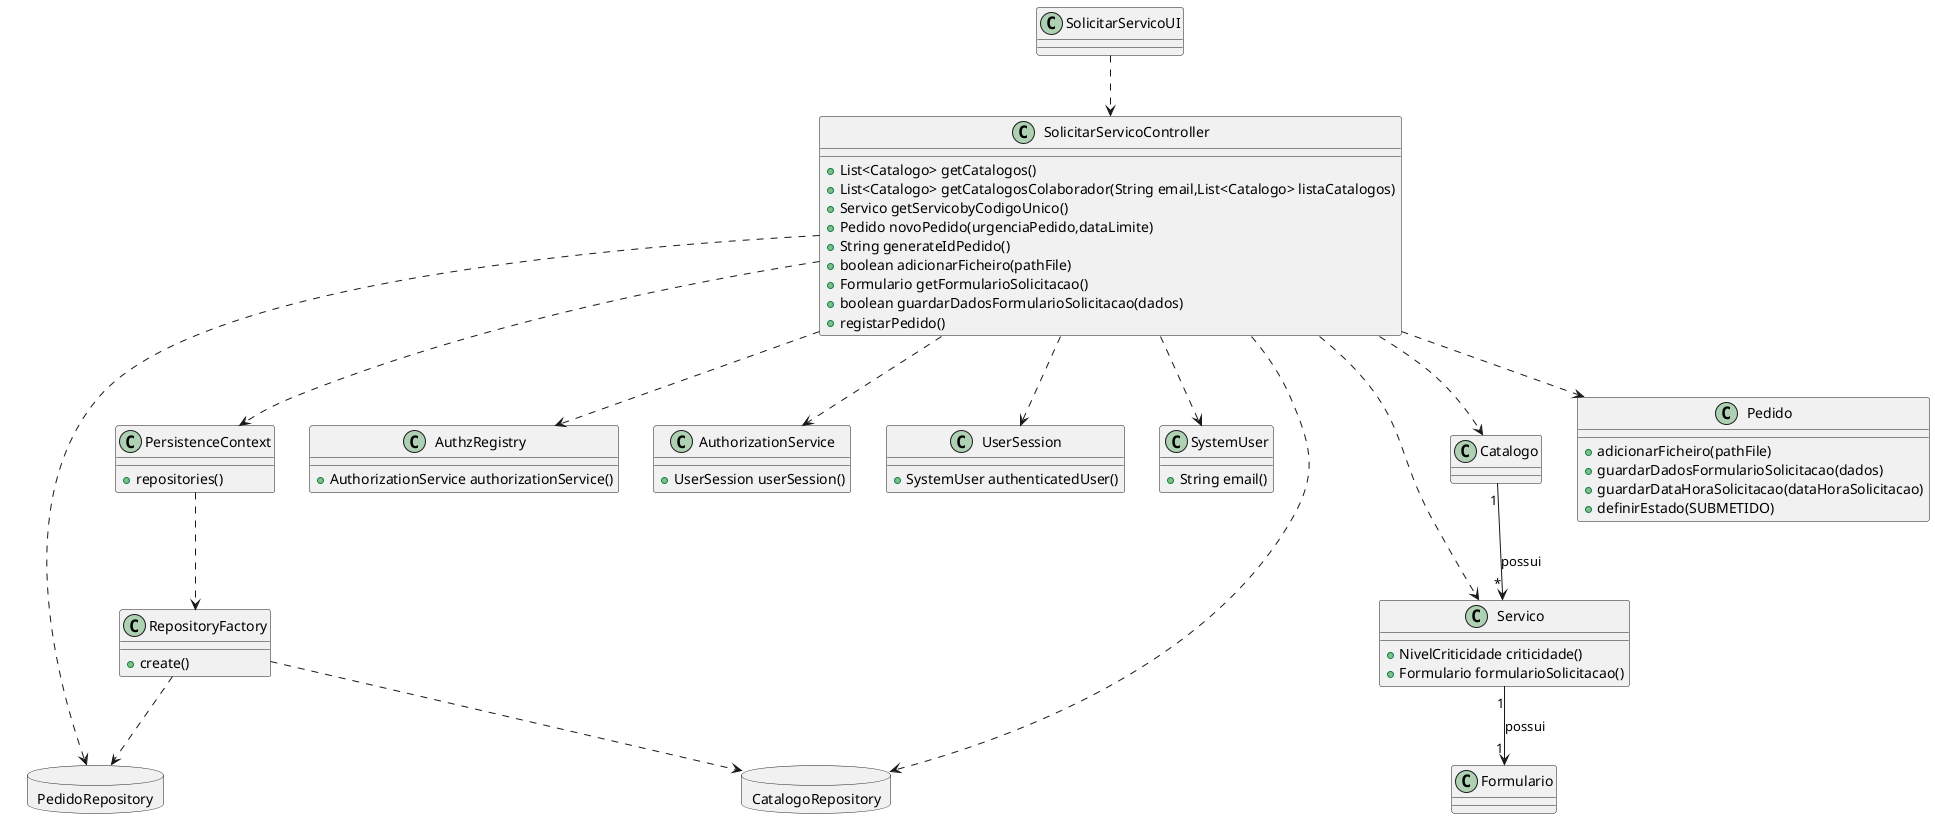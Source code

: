 @startuml
'https://plantuml.com/class-diagram


class SolicitarServicoUI{
}

class SolicitarServicoController{
+List<Catalogo> getCatalogos()
+List<Catalogo> getCatalogosColaborador(String email,List<Catalogo> listaCatalogos)
+Servico getServicobyCodigoUnico()
+Pedido novoPedido(urgenciaPedido,dataLimite)
+String generateIdPedido()
+boolean adicionarFicheiro(pathFile)
+Formulario getFormularioSolicitacao()
+boolean guardarDadosFormularioSolicitacao(dados)
+registarPedido()
}

class AuthzRegistry{
+AuthorizationService authorizationService()
}


class AuthorizationService{
+UserSession userSession()
}

class UserSession{
+SystemUser authenticatedUser()
}


class SystemUser{
+String email()
}

class PersistenceContext {
+repositories()
}

class RepositoryFactory{
+create()
}

database CatalogoRepository{
}

database PedidoRepository{
}

class Catalogo{}

class Servico{
+NivelCriticidade criticidade()
+Formulario formularioSolicitacao()
}

class Pedido{
+adicionarFicheiro(pathFile)
+guardarDadosFormularioSolicitacao(dados)
+guardarDataHoraSolicitacao(dataHoraSolicitacao)
+definirEstado(SUBMETIDO)
}

class Formulario

SolicitarServicoUI..>SolicitarServicoController

SolicitarServicoController..>AuthzRegistry
SolicitarServicoController..>AuthorizationService
SolicitarServicoController..>UserSession
SolicitarServicoController..>SystemUser
SolicitarServicoController..>PersistenceContext
SolicitarServicoController..>CatalogoRepository
SolicitarServicoController..>Servico
SolicitarServicoController..>Pedido
SolicitarServicoController..>PedidoRepository
SolicitarServicoController..>Catalogo


PersistenceContext..>RepositoryFactory

RepositoryFactory..>CatalogoRepository
RepositoryFactory..>PedidoRepository

Catalogo "1" --> "*" Servico : possui
Servico "1" --> "1" Formulario: possui


@enduml